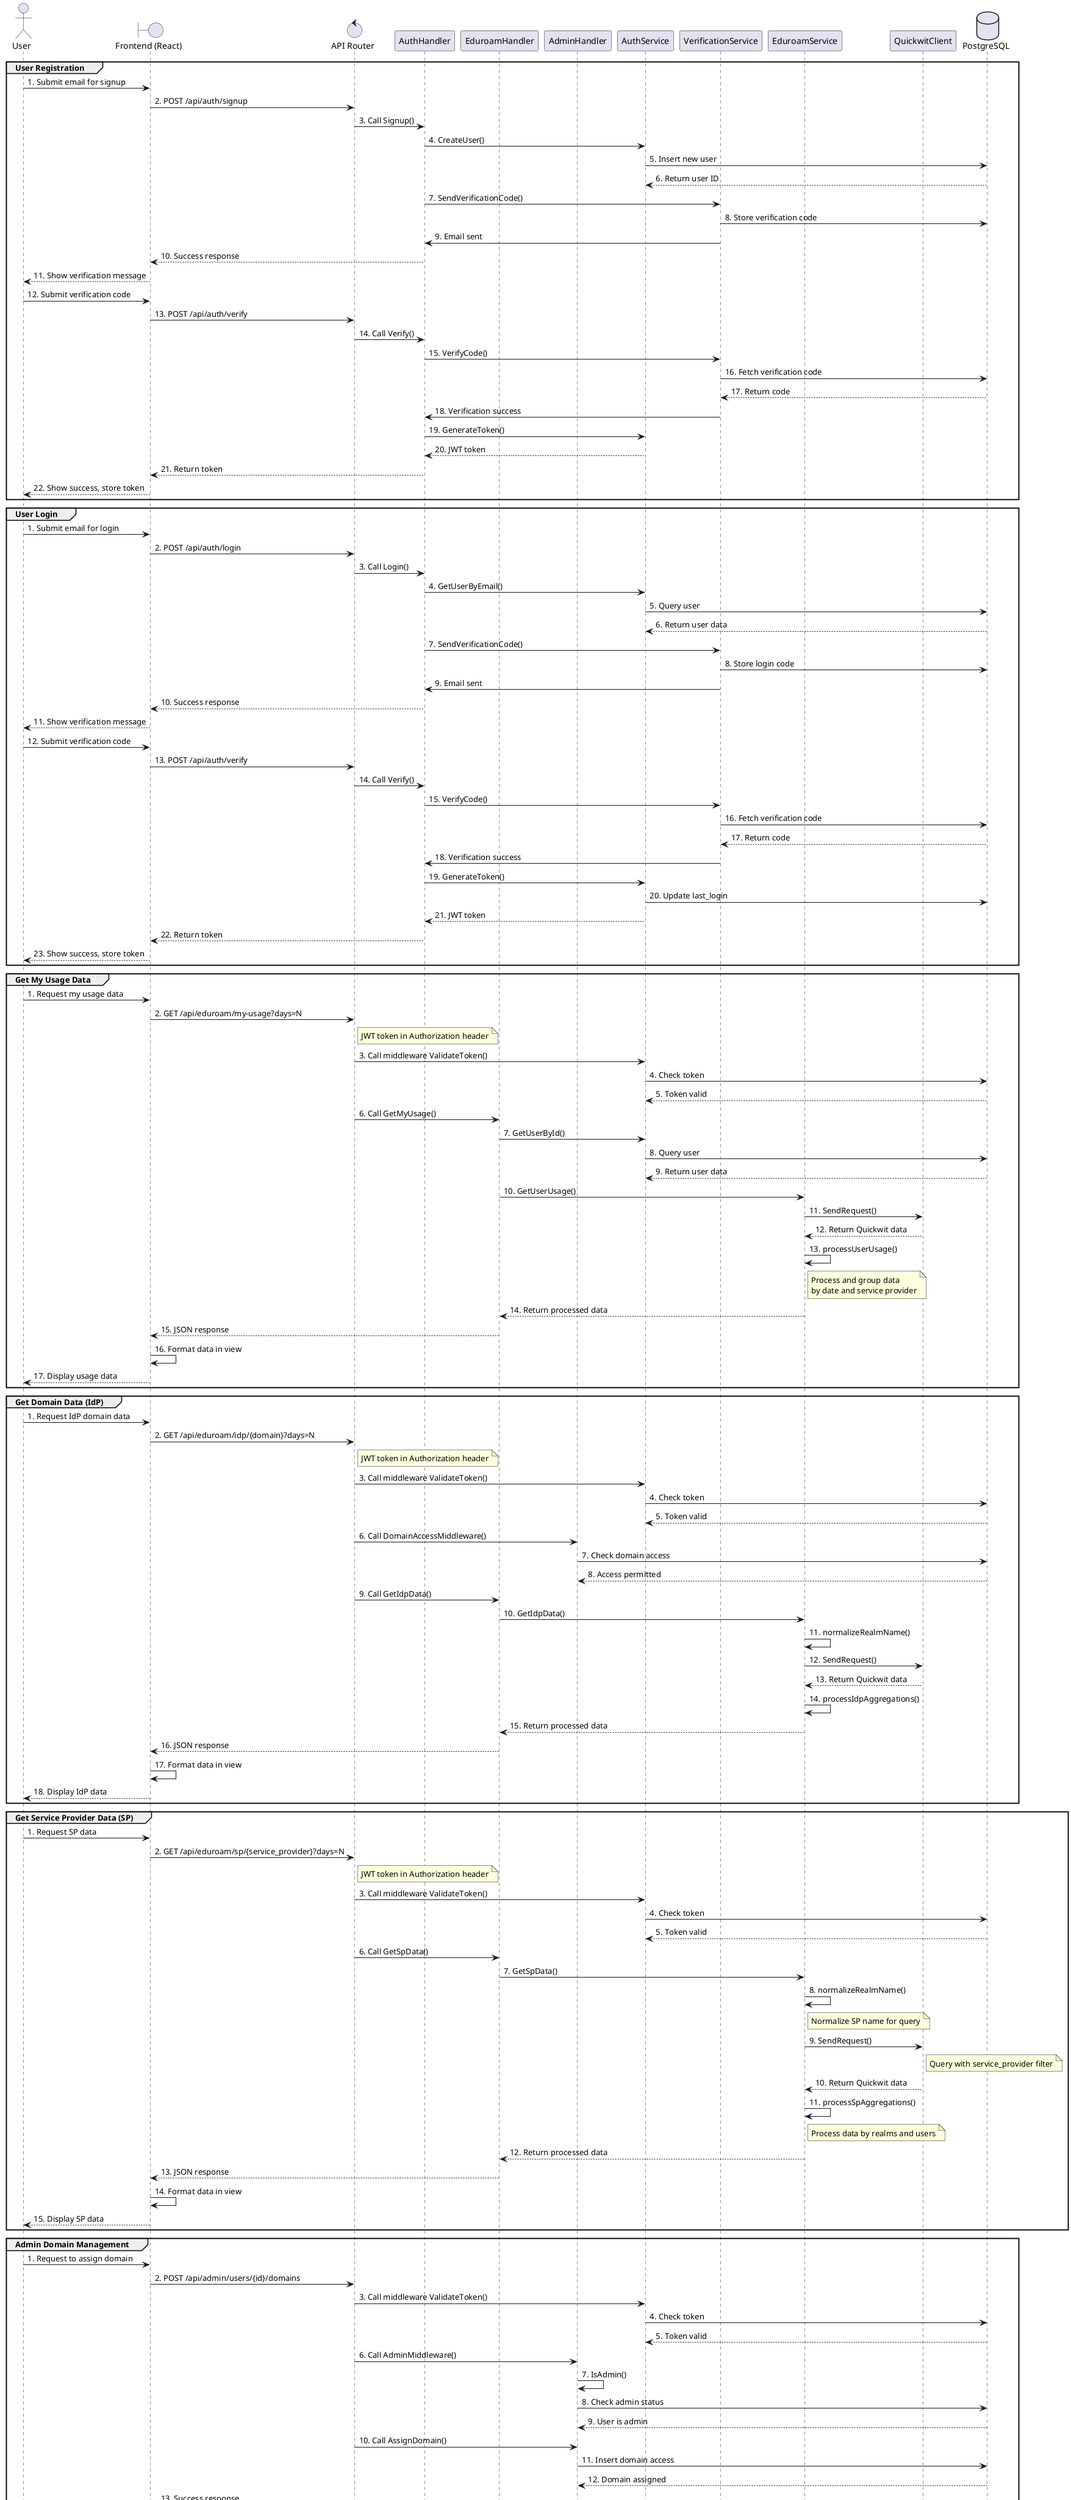@startuml eduroam-api-sequence-with-sp

actor User
boundary "Frontend (React)" as Frontend
control "API Router" as Router
participant "AuthHandler" as AuthHandler
participant "EduroamHandler" as EduroamHandler
participant "AdminHandler" as AdminHandler
participant "AuthService" as AuthService
participant "VerificationService" as VerificationService
participant "EduroamService" as EduroamService
participant "QuickwitClient" as QuickwitClient
database "PostgreSQL" as DB

' User Registration Flow
group User Registration
    User -> Frontend: 1. Submit email for signup
    Frontend -> Router: 2. POST /api/auth/signup
    Router -> AuthHandler: 3. Call Signup()
    AuthHandler -> AuthService: 4. CreateUser()
    AuthService -> DB: 5. Insert new user
    DB --> AuthService: 6. Return user ID
    AuthHandler -> VerificationService: 7. SendVerificationCode()
    VerificationService -> DB: 8. Store verification code
    VerificationService -> AuthHandler: 9. Email sent
    AuthHandler --> Frontend: 10. Success response
    Frontend --> User: 11. Show verification message
    
    User -> Frontend: 12. Submit verification code
    Frontend -> Router: 13. POST /api/auth/verify
    Router -> AuthHandler: 14. Call Verify()
    AuthHandler -> VerificationService: 15. VerifyCode()
    VerificationService -> DB: 16. Fetch verification code
    DB --> VerificationService: 17. Return code
    VerificationService -> AuthHandler: 18. Verification success
    AuthHandler -> AuthService: 19. GenerateToken()
    AuthService --> AuthHandler: 20. JWT token
    AuthHandler --> Frontend: 21. Return token
    Frontend --> User: 22. Show success, store token
end

' User Login Flow
group User Login
    User -> Frontend: 1. Submit email for login
    Frontend -> Router: 2. POST /api/auth/login
    Router -> AuthHandler: 3. Call Login()
    AuthHandler -> AuthService: 4. GetUserByEmail()
    AuthService -> DB: 5. Query user
    DB --> AuthService: 6. Return user data
    AuthHandler -> VerificationService: 7. SendVerificationCode()
    VerificationService -> DB: 8. Store login code
    VerificationService -> AuthHandler: 9. Email sent
    AuthHandler --> Frontend: 10. Success response
    Frontend --> User: 11. Show verification message
    
    User -> Frontend: 12. Submit verification code
    Frontend -> Router: 13. POST /api/auth/verify
    Router -> AuthHandler: 14. Call Verify()
    AuthHandler -> VerificationService: 15. VerifyCode()
    VerificationService -> DB: 16. Fetch verification code
    DB --> VerificationService: 17. Return code
    VerificationService -> AuthHandler: 18. Verification success
    AuthHandler -> AuthService: 19. GenerateToken()
    AuthService -> DB: 20. Update last_login
    AuthService --> AuthHandler: 21. JWT token
    AuthHandler --> Frontend: 22. Return token
    Frontend --> User: 23. Show success, store token
end

' My Usage Data Flow
group Get My Usage Data
    User -> Frontend: 1. Request my usage data
    Frontend -> Router: 2. GET /api/eduroam/my-usage?days=N
    note right of Router: JWT token in Authorization header
    Router -> AuthService: 3. Call middleware ValidateToken()
    AuthService -> DB: 4. Check token
    DB --> AuthService: 5. Token valid
    Router -> EduroamHandler: 6. Call GetMyUsage()
    EduroamHandler -> AuthService: 7. GetUserById()
    AuthService -> DB: 8. Query user
    DB --> AuthService: 9. Return user data
    EduroamHandler -> EduroamService: 10. GetUserUsage()
    EduroamService -> QuickwitClient: 11. SendRequest()
    QuickwitClient --> EduroamService: 12. Return Quickwit data
    EduroamService -> EduroamService: 13. processUserUsage()
    note right of EduroamService: Process and group data\nby date and service provider
    EduroamService --> EduroamHandler: 14. Return processed data
    EduroamHandler --> Frontend: 15. JSON response
    Frontend -> Frontend: 16. Format data in view
    Frontend --> User: 17. Display usage data
end

' Domain Access Data Flow (IdP)
group Get Domain Data (IdP)
    User -> Frontend: 1. Request IdP domain data
    Frontend -> Router: 2. GET /api/eduroam/idp/{domain}?days=N
    note right of Router: JWT token in Authorization header
    Router -> AuthService: 3. Call middleware ValidateToken()
    AuthService -> DB: 4. Check token
    DB --> AuthService: 5. Token valid
    Router -> AdminHandler: 6. Call DomainAccessMiddleware()
    AdminHandler -> DB: 7. Check domain access
    DB --> AdminHandler: 8. Access permitted
    Router -> EduroamHandler: 9. Call GetIdpData()
    EduroamHandler -> EduroamService: 10. GetIdpData()
    EduroamService -> EduroamService: 11. normalizeRealmName()
    EduroamService -> QuickwitClient: 12. SendRequest()
    QuickwitClient --> EduroamService: 13. Return Quickwit data
    EduroamService -> EduroamService: 14. processIdpAggregations()
    EduroamService --> EduroamHandler: 15. Return processed data
    EduroamHandler --> Frontend: 16. JSON response
    Frontend -> Frontend: 17. Format data in view
    Frontend --> User: 18. Display IdP data
end

' Service Provider Data Flow (SP)
group Get Service Provider Data (SP)
    User -> Frontend: 1. Request SP data
    Frontend -> Router: 2. GET /api/eduroam/sp/{service_provider}?days=N
    note right of Router: JWT token in Authorization header
    Router -> AuthService: 3. Call middleware ValidateToken()
    AuthService -> DB: 4. Check token
    DB --> AuthService: 5. Token valid
    Router -> EduroamHandler: 6. Call GetSpData()
    EduroamHandler -> EduroamService: 7. GetSpData()
    EduroamService -> EduroamService: 8. normalizeRealmName()
    note right of EduroamService: Normalize SP name for query
    EduroamService -> QuickwitClient: 9. SendRequest()
    note right of QuickwitClient: Query with service_provider filter
    QuickwitClient --> EduroamService: 10. Return Quickwit data
    EduroamService -> EduroamService: 11. processSpAggregations()
    note right of EduroamService: Process data by realms and users
    EduroamService --> EduroamHandler: 12. Return processed data
    EduroamHandler --> Frontend: 13. JSON response
    Frontend -> Frontend: 14. Format data in view
    Frontend --> User: 15. Display SP data
end

' Admin Flow for Domain Management
group Admin Domain Management
    User -> Frontend: 1. Request to assign domain
    Frontend -> Router: 2. POST /api/admin/users/{id}/domains
    Router -> AuthService: 3. Call middleware ValidateToken()
    AuthService -> DB: 4. Check token
    DB --> AuthService: 5. Token valid
    Router -> AdminHandler: 6. Call AdminMiddleware()
    AdminHandler -> AdminHandler: 7. IsAdmin()
    AdminHandler -> DB: 8. Check admin status
    DB --> AdminHandler: 9. User is admin
    Router -> AdminHandler: 10. Call AssignDomain()
    AdminHandler -> DB: 11. Insert domain access
    DB --> AdminHandler: 12. Domain assigned
    AdminHandler --> Frontend: 13. Success response
    Frontend --> User: 14. Show success message
end

' Logout Flow
group User Logout
    User -> Frontend: 1. Request logout
    Frontend -> Router: 2. POST /api/auth/logout
    Router -> AuthService: 3. Call middleware ValidateToken()
    AuthService -> DB: 4. Check token
    DB --> AuthService: 5. Token valid
    Router -> AuthHandler: 6. Call Logout()
    AuthHandler -> AuthService: 7. InvalidateToken()
    AuthService -> DB: 8. Blacklist token
    DB --> AuthService: 9. Token invalidated
    AuthHandler --> Frontend: 10. Logout success
    Frontend -> Frontend: 11. Clear token from storage
    Frontend --> User: 12. Redirect to login
end

@enduml
